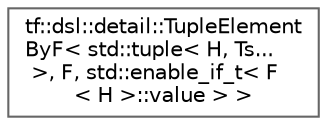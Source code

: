 digraph "类继承关系图"
{
 // LATEX_PDF_SIZE
  bgcolor="transparent";
  edge [fontname=Helvetica,fontsize=10,labelfontname=Helvetica,labelfontsize=10];
  node [fontname=Helvetica,fontsize=10,shape=box,height=0.2,width=0.4];
  rankdir="LR";
  Node0 [id="Node000000",label="tf::dsl::detail::TupleElement\lByF\< std::tuple\< H, Ts...\l \>, F, std::enable_if_t\< F\l\< H \>::value \> \>",height=0.2,width=0.4,color="grey40", fillcolor="white", style="filled",URL="$structtf_1_1dsl_1_1detail_1_1_tuple_element_by_f_3_01std_1_1tuple_3_01_h_00_01_ts_8_8_8_01_4_00_a61e40333b4f89e380048befb4a3006c.html",tooltip=" "];
}
